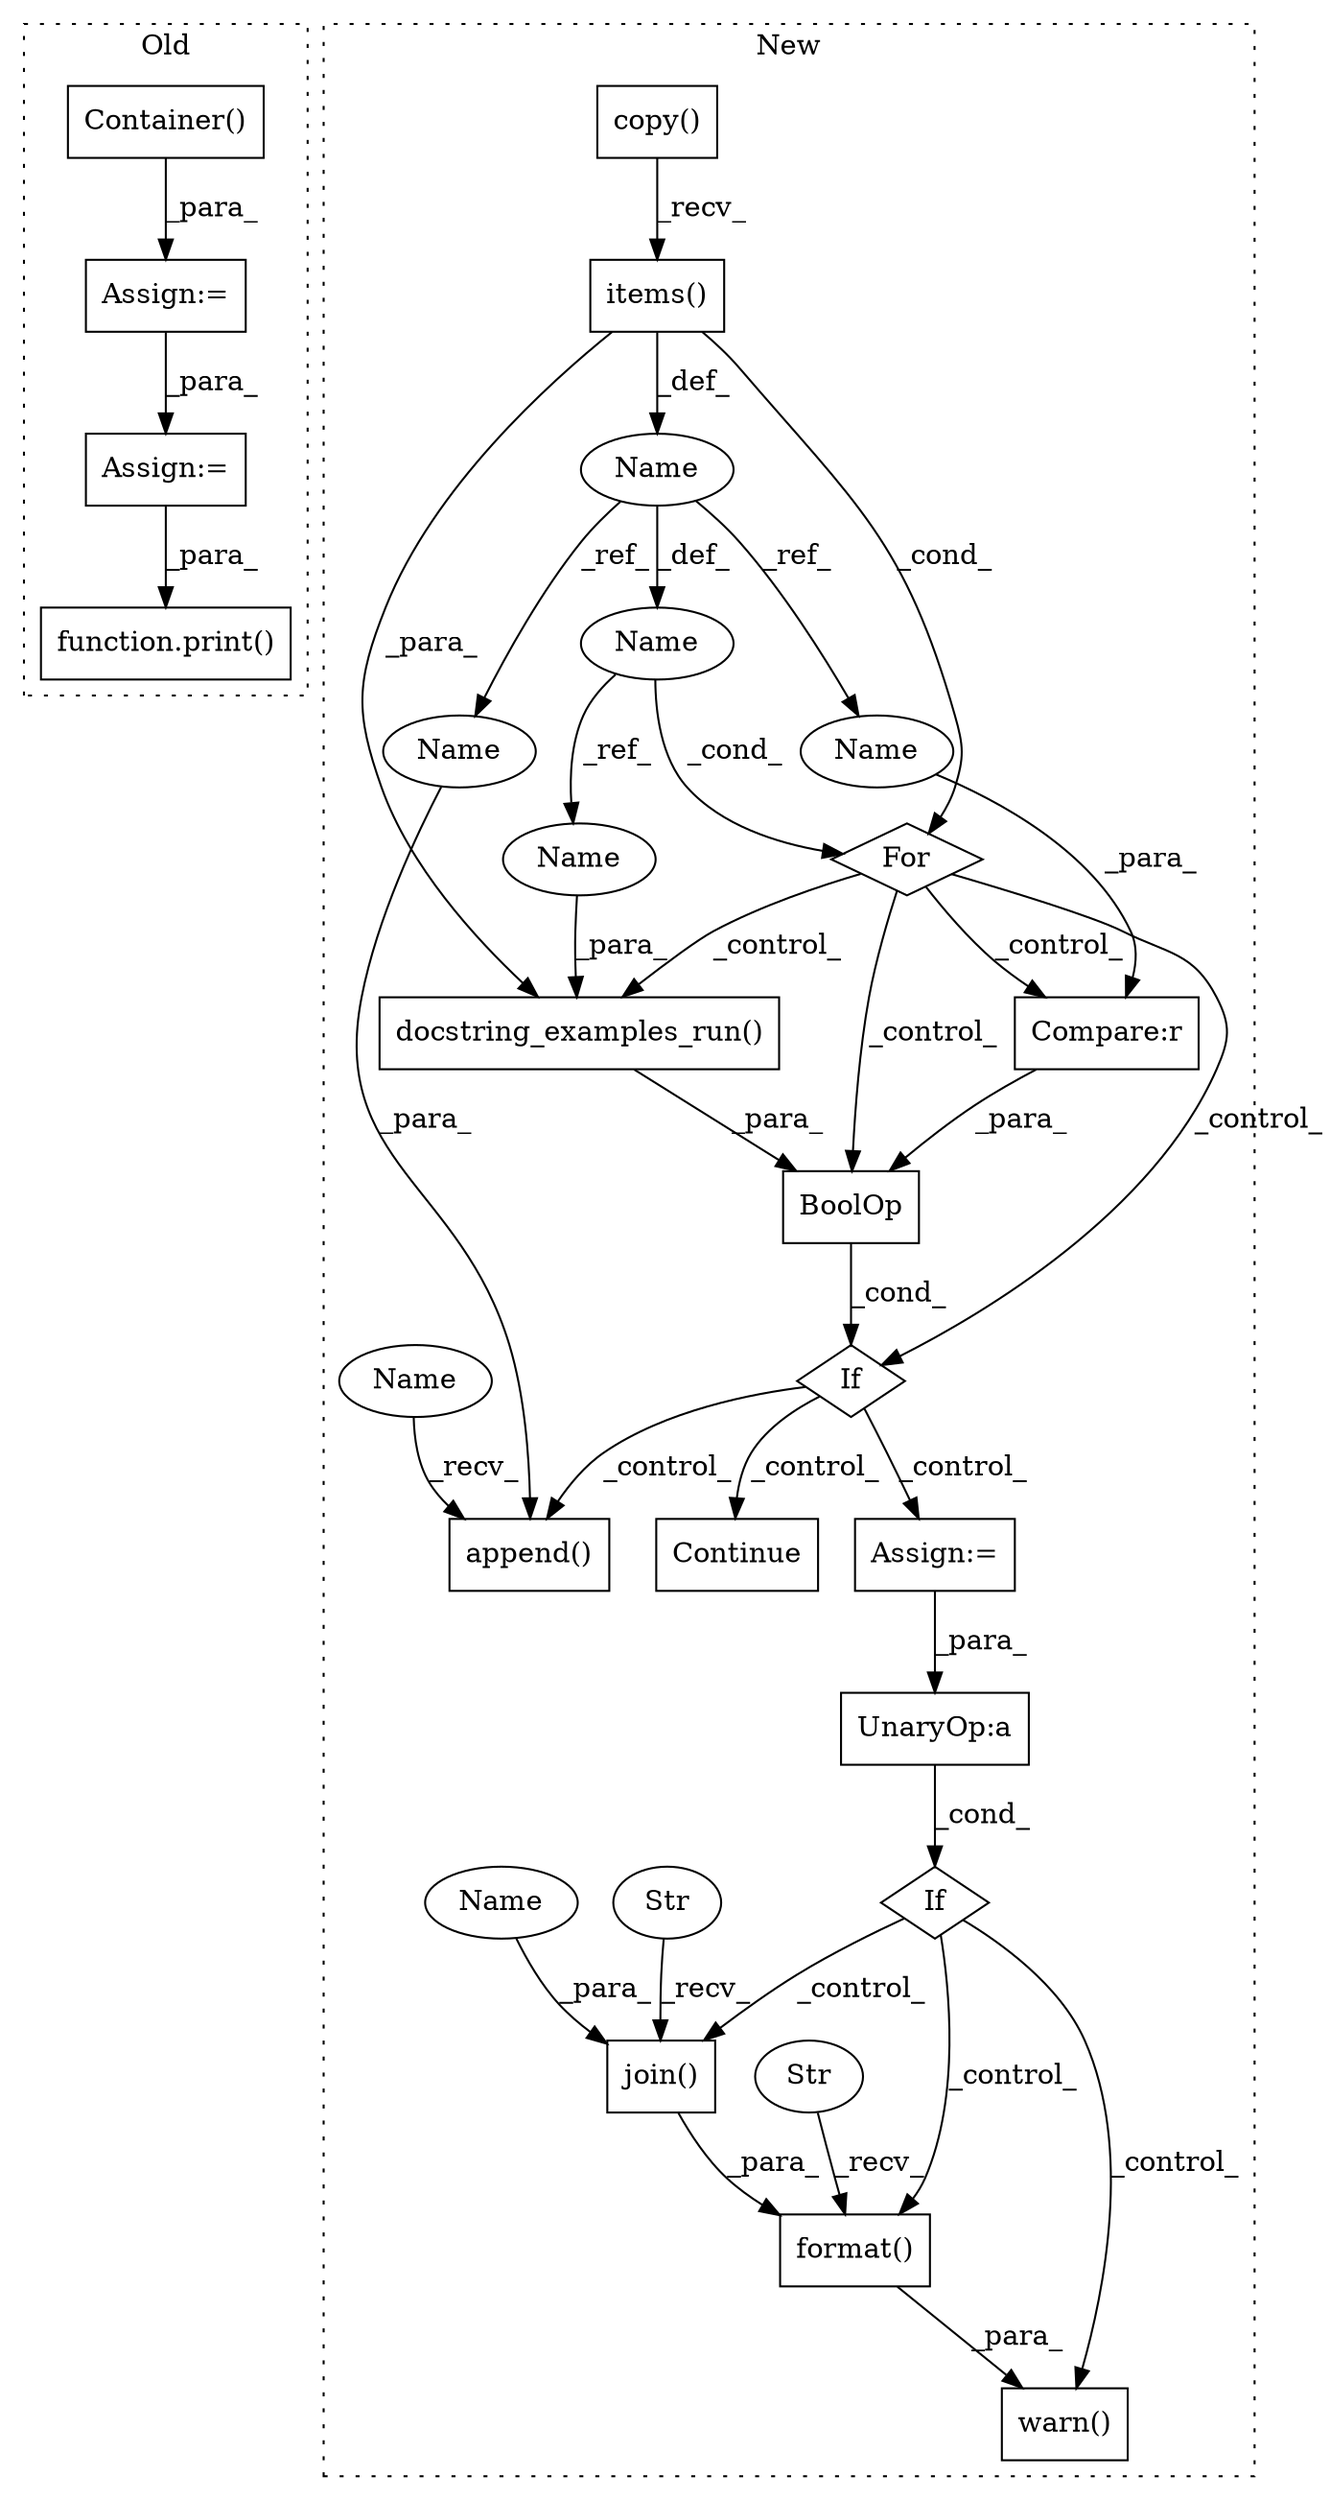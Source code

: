 digraph G {
subgraph cluster0 {
1 [label="Container()" a="75" s="1349" l="96" shape="box"];
4 [label="function.print()" a="75" s="1473,1480" l="6,1" shape="box"];
20 [label="Assign:=" a="68" s="1346" l="3" shape="box"];
23 [label="Assign:=" a="68" s="1451" l="3" shape="box"];
label = "Old";
style="dotted";
}
subgraph cluster1 {
2 [label="items()" a="75" s="979" l="27" shape="box"];
3 [label="If" a="96" s="1016" l="3" shape="diamond"];
5 [label="Name" a="87" s="974" l="1" shape="ellipse"];
6 [label="Assign:=" a="68" s="1106" l="3" shape="box"];
7 [label="join()" a="75" s="1275,1293" l="10,1" shape="box"];
8 [label="Str" a="66" s="1275" l="4" shape="ellipse"];
9 [label="Continue" a="43" s="1082" l="8" shape="box"];
10 [label="warn()" a="75" s="1170,1308" l="27,10" shape="box"];
11 [label="If" a="96" s="1146" l="3" shape="diamond"];
12 [label="UnaryOp:a" a="61" s="1149" l="11" shape="box"];
13 [label="For" a="107" s="967,1006" l="4,10" shape="diamond"];
14 [label="Compare:r" a="40" s="1019" l="12" shape="box"];
15 [label="append()" a="75" s="1123,1140" l="16,1" shape="box"];
16 [label="Name" a="87" s="971" l="1" shape="ellipse"];
17 [label="copy()" a="75" s="979" l="19" shape="box"];
18 [label="format()" a="75" s="1197,1294" l="78,14" shape="box"];
19 [label="Str" a="66" s="1197" l="53" shape="ellipse"];
21 [label="BoolOp" a="72" s="1019" l="49" shape="box"];
22 [label="docstring_examples_run()" a="75" s="1035,1067" l="31,1" shape="box"];
24 [label="Name" a="87" s="1139" l="1" shape="ellipse"];
25 [label="Name" a="87" s="1019" l="1" shape="ellipse"];
26 [label="Name" a="87" s="1066" l="1" shape="ellipse"];
27 [label="Name" a="87" s="1285" l="8" shape="ellipse"];
28 [label="Name" a="87" s="1123" l="8" shape="ellipse"];
label = "New";
style="dotted";
}
1 -> 20 [label="_para_"];
2 -> 13 [label="_cond_"];
2 -> 22 [label="_para_"];
2 -> 16 [label="_def_"];
3 -> 6 [label="_control_"];
3 -> 15 [label="_control_"];
3 -> 9 [label="_control_"];
5 -> 13 [label="_cond_"];
5 -> 26 [label="_ref_"];
6 -> 12 [label="_para_"];
7 -> 18 [label="_para_"];
8 -> 7 [label="_recv_"];
11 -> 18 [label="_control_"];
11 -> 10 [label="_control_"];
11 -> 7 [label="_control_"];
12 -> 11 [label="_cond_"];
13 -> 14 [label="_control_"];
13 -> 21 [label="_control_"];
13 -> 3 [label="_control_"];
13 -> 22 [label="_control_"];
14 -> 21 [label="_para_"];
16 -> 25 [label="_ref_"];
16 -> 24 [label="_ref_"];
16 -> 5 [label="_def_"];
17 -> 2 [label="_recv_"];
18 -> 10 [label="_para_"];
19 -> 18 [label="_recv_"];
20 -> 23 [label="_para_"];
21 -> 3 [label="_cond_"];
22 -> 21 [label="_para_"];
23 -> 4 [label="_para_"];
24 -> 15 [label="_para_"];
25 -> 14 [label="_para_"];
26 -> 22 [label="_para_"];
27 -> 7 [label="_para_"];
28 -> 15 [label="_recv_"];
}